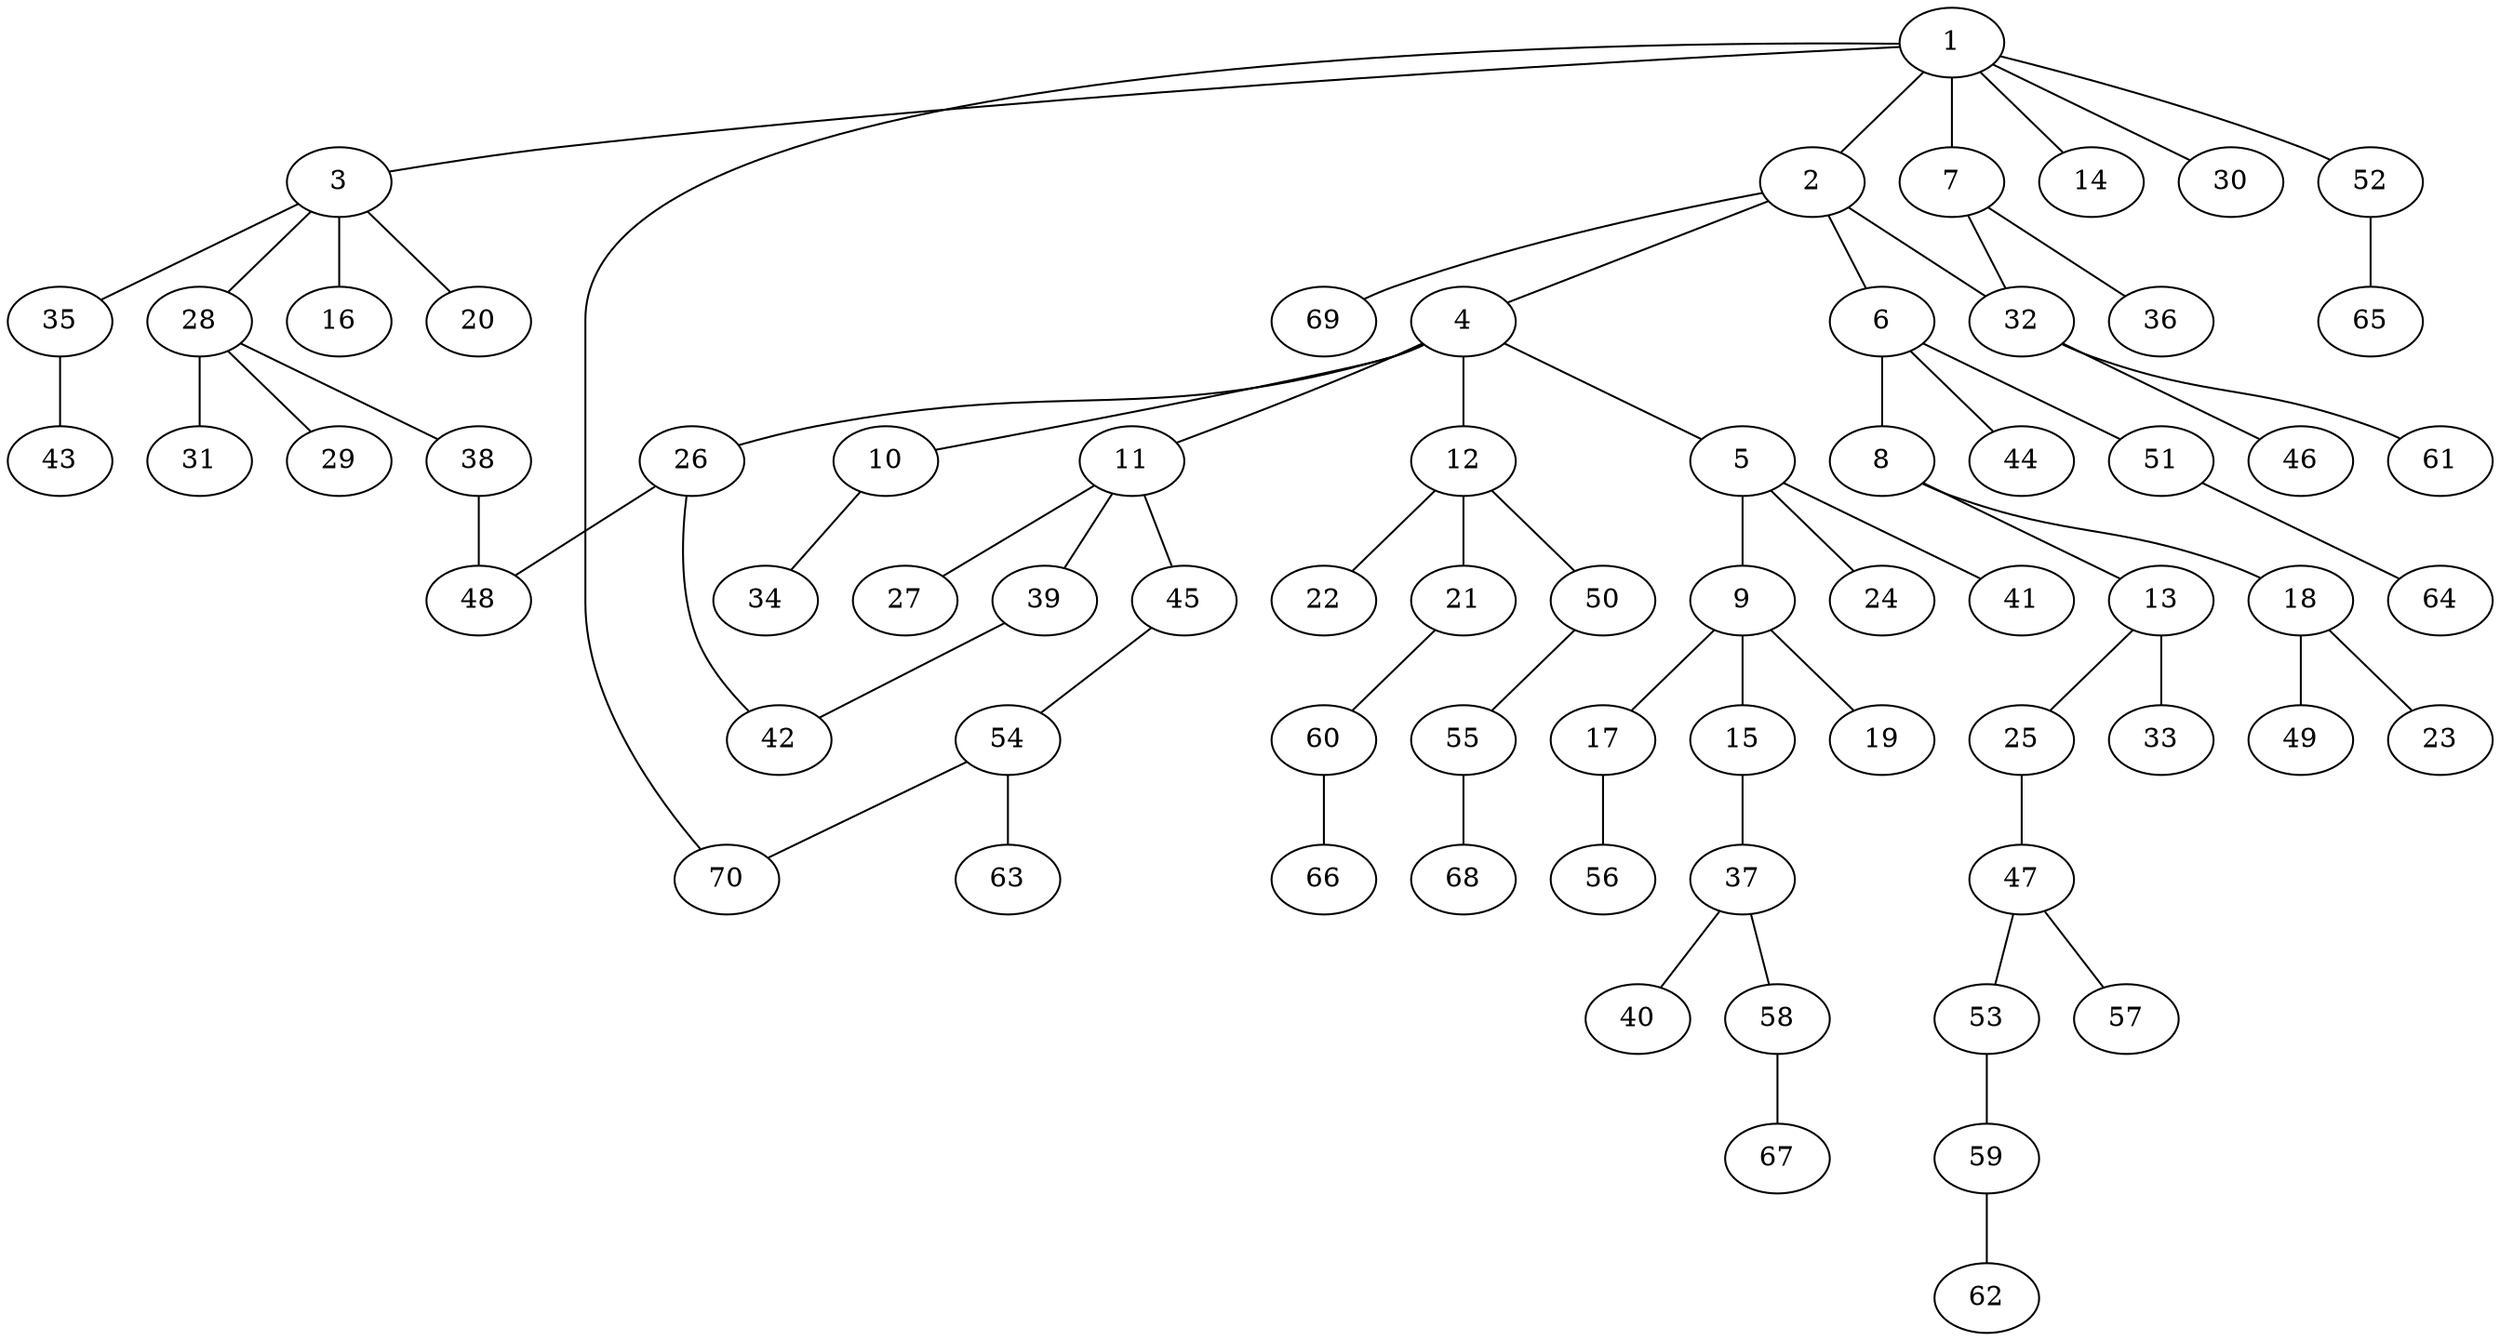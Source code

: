 graph graphname {1--2
1--3
1--7
1--14
1--30
1--52
1--70
2--4
2--6
2--32
2--69
3--16
3--20
3--28
3--35
4--5
4--10
4--11
4--12
4--26
5--9
5--24
5--41
6--8
6--44
6--51
7--32
7--36
8--13
8--18
9--15
9--17
9--19
10--34
11--27
11--39
11--45
12--21
12--22
12--50
13--25
13--33
15--37
17--56
18--23
18--49
21--60
25--47
26--42
26--48
28--29
28--31
28--38
32--46
32--61
35--43
37--40
37--58
38--48
39--42
45--54
47--53
47--57
50--55
51--64
52--65
53--59
54--63
54--70
55--68
58--67
59--62
60--66
}